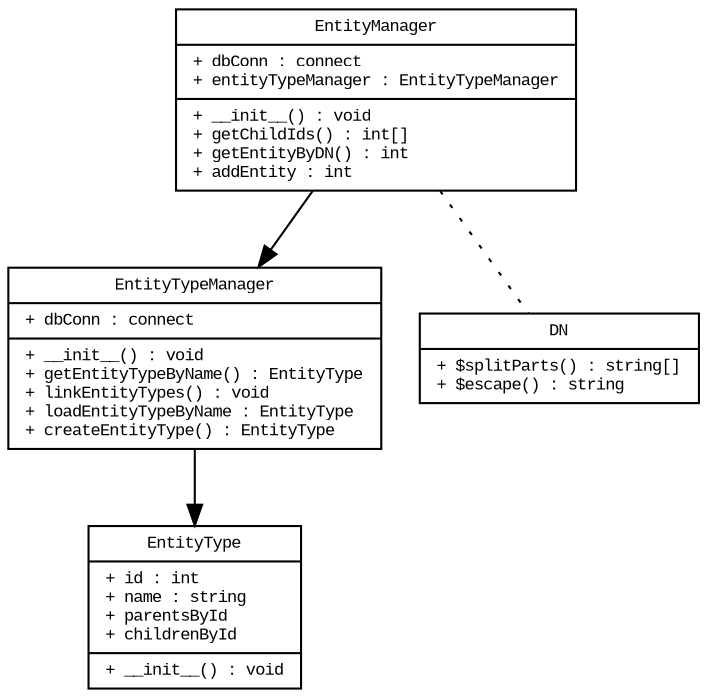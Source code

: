 digraph G {
	fontname = "Courier New"
	fontsize = 8

	node [
		fontname = "Courier New"
		fontsize = 8
		shape = "record"
	]

	edge [
		fontname = "Courier New"
		fontsize = 8
        ]

 	EntityManager[
		label = "{EntityManager|+ dbConn : connect\l+ entityTypeManager : EntityTypeManager\l|+ __init__() : void\l+ getChildIds() : int[]\l+ getEntityByDN() : int\l+ addEntity : int\l}"
	]

	EntityTypeManager[
		label = "{EntityTypeManager|+ dbConn : connect\l|+ __init__() : void\l+ getEntityTypeByName() : EntityType\l+ linkEntityTypes() : void\l+ loadEntityTypeByName : EntityType\l+ createEntityType() : EntityType\l}"
	]

	DN[
		label = "{DN|+ $splitParts() : string[]\l+ $escape() : string\l}"
	]
	
	EntityType[
		label = "{EntityType|+ id : int\l+ name : string\l+ parentsById\l+ childrenById\l|+ __init__() : void\l}"
	]


	EntityManager -> EntityTypeManager
	EntityTypeManager -> EntityType

	edge[
		arrowhead = "none"
		style = "dotted"
	]
	
	EntityManager -> DN
}

